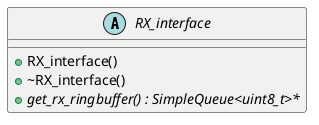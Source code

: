 @startuml





/' Objects '/

abstract class RX_interface {
	+RX_interface()
	+~RX_interface()
	+{abstract} get_rx_ringbuffer() : SimpleQueue<uint8_t>*
}





/' Inheritance relationships '/




/' Aggregation relationships '/





/' Dependency relationships '/





/' Nested objects '/



@enduml
